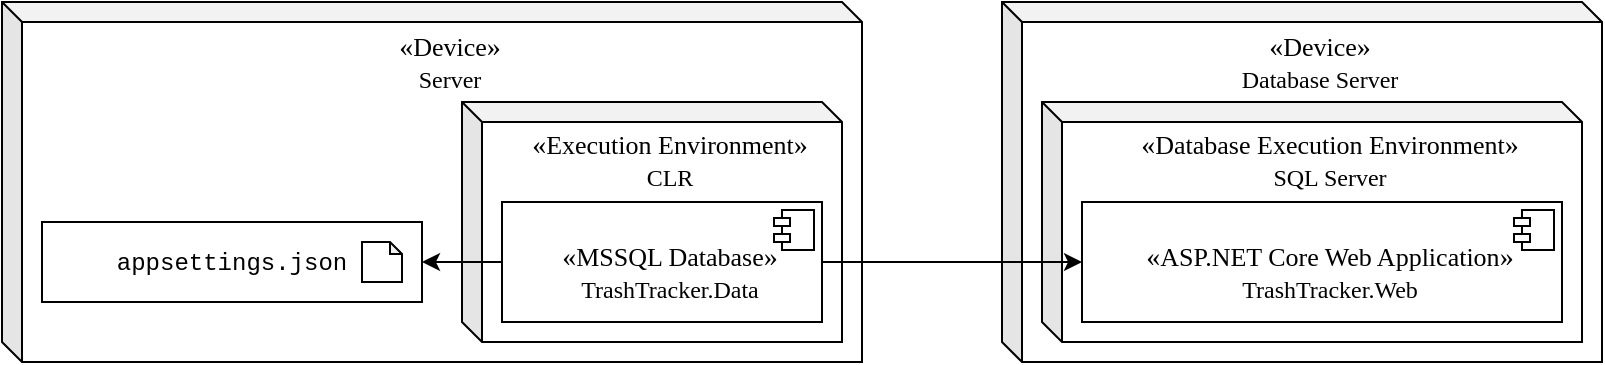 <mxfile version="24.0.4" type="device">
  <diagram name="1 oldal" id="anxkqq9LLscd38p4YCPu">
    <mxGraphModel dx="1434" dy="884" grid="1" gridSize="10" guides="1" tooltips="1" connect="1" arrows="1" fold="1" page="1" pageScale="1" pageWidth="1600" pageHeight="900" math="0" shadow="0">
      <root>
        <mxCell id="0" />
        <mxCell id="1" parent="0" />
        <mxCell id="oI3wsLySmZLWZRdsP4ce-13" value="" style="group" vertex="1" connectable="0" parent="1">
          <mxGeometry x="140" y="100" width="430" height="180" as="geometry" />
        </mxCell>
        <mxCell id="oI3wsLySmZLWZRdsP4ce-6" value="&lt;div&gt;&lt;p style=&quot;margin: 0px 0px 0px 8px;&quot;&gt;&lt;font face=&quot;Garamond&quot;&gt;&lt;font style=&quot;font-size: 14px;&quot;&gt;«&lt;/font&gt;&lt;font style=&quot;font-size: 13px;&quot;&gt;Device&lt;/font&gt;&lt;font style=&quot;font-size: 14px;&quot;&gt;»&lt;/font&gt;&lt;/font&gt;&lt;/p&gt;&lt;p style=&quot;margin: 0px 0px 0px 8px;&quot;&gt;&lt;font face=&quot;Garamond&quot;&gt;Server&lt;/font&gt;&lt;/p&gt;&lt;p style=&quot;margin: 0px 0px 0px 8px;&quot;&gt;&lt;font face=&quot;Garamond&quot;&gt;&lt;br&gt;&lt;/font&gt;&lt;/p&gt;&lt;p style=&quot;margin: 0px 0px 0px 8px;&quot;&gt;&lt;font face=&quot;Garamond&quot;&gt;&lt;br&gt;&lt;/font&gt;&lt;/p&gt;&lt;p style=&quot;margin: 0px 0px 0px 8px;&quot;&gt;&lt;font face=&quot;Garamond&quot;&gt;&lt;br&gt;&lt;/font&gt;&lt;/p&gt;&lt;p style=&quot;margin: 0px 0px 0px 8px;&quot;&gt;&lt;font face=&quot;Garamond&quot;&gt;&lt;br&gt;&lt;/font&gt;&lt;/p&gt;&lt;p style=&quot;margin: 0px 0px 0px 8px;&quot;&gt;&lt;font face=&quot;Garamond&quot;&gt;&lt;br&gt;&lt;/font&gt;&lt;/p&gt;&lt;p style=&quot;margin: 0px 0px 0px 8px;&quot;&gt;&lt;font face=&quot;Garamond&quot;&gt;&lt;br&gt;&lt;/font&gt;&lt;/p&gt;&lt;p style=&quot;margin: 0px 0px 0px 8px;&quot;&gt;&lt;font face=&quot;Garamond&quot;&gt;&lt;br&gt;&lt;/font&gt;&lt;/p&gt;&lt;p style=&quot;margin: 0px 0px 0px 8px;&quot;&gt;&lt;font face=&quot;Garamond&quot;&gt;&lt;br&gt;&lt;/font&gt;&lt;/p&gt;&lt;p style=&quot;margin: 0px 0px 0px 8px;&quot;&gt;&lt;font face=&quot;Garamond&quot;&gt;&lt;br&gt;&lt;/font&gt;&lt;/p&gt;&lt;/div&gt;" style="shape=cube;whiteSpace=wrap;html=1;boundedLbl=1;backgroundOutline=1;darkOpacity=0.05;darkOpacity2=0.1;size=10;container=0;" vertex="1" parent="oI3wsLySmZLWZRdsP4ce-13">
          <mxGeometry width="430" height="180" as="geometry" />
        </mxCell>
        <mxCell id="oI3wsLySmZLWZRdsP4ce-3" value="&lt;div&gt;&lt;p style=&quot;margin: 0px 0px 0px 8px;&quot;&gt;&lt;font face=&quot;Garamond&quot;&gt;&lt;font style=&quot;font-size: 14px;&quot;&gt;«&lt;/font&gt;&lt;font style=&quot;font-size: 13px;&quot;&gt;Execution Environment&lt;/font&gt;&lt;font style=&quot;font-size: 14px;&quot;&gt;»&lt;/font&gt;&lt;/font&gt;&lt;/p&gt;&lt;p style=&quot;margin: 0px 0px 0px 8px;&quot;&gt;&lt;font face=&quot;Garamond&quot;&gt;CLR&lt;/font&gt;&lt;/p&gt;&lt;p style=&quot;margin: 0px 0px 0px 8px;&quot;&gt;&lt;font face=&quot;Garamond&quot;&gt;&lt;br&gt;&lt;/font&gt;&lt;/p&gt;&lt;p style=&quot;margin: 0px 0px 0px 8px;&quot;&gt;&lt;font face=&quot;Garamond&quot;&gt;&lt;br&gt;&lt;/font&gt;&lt;/p&gt;&lt;p style=&quot;margin: 0px 0px 0px 8px;&quot;&gt;&lt;font face=&quot;Garamond&quot;&gt;&lt;br&gt;&lt;/font&gt;&lt;/p&gt;&lt;p style=&quot;margin: 0px 0px 0px 8px;&quot;&gt;&lt;font face=&quot;Garamond&quot;&gt;&lt;br&gt;&lt;/font&gt;&lt;/p&gt;&lt;p style=&quot;margin: 0px 0px 0px 8px;&quot;&gt;&lt;font face=&quot;Garamond&quot;&gt;&lt;br&gt;&lt;/font&gt;&lt;/p&gt;&lt;/div&gt;" style="shape=cube;whiteSpace=wrap;html=1;boundedLbl=1;backgroundOutline=1;darkOpacity=0.05;darkOpacity2=0.1;size=10;container=0;" vertex="1" parent="oI3wsLySmZLWZRdsP4ce-13">
          <mxGeometry x="230" y="50" width="190" height="120" as="geometry" />
        </mxCell>
        <mxCell id="t8OtjUGjccsQRjoJCPrV-1" value="&lt;p style=&quot;margin:0px;margin-top:6px;text-align:center;&quot;&gt;&lt;font face=&quot;Garamond&quot;&gt;&lt;br&gt;&lt;/font&gt;&lt;/p&gt;&lt;p style=&quot;margin: 0px 0px 0px 8px;&quot;&gt;&lt;font face=&quot;Garamond&quot;&gt;&lt;font style=&quot;font-size: 14px;&quot;&gt;«&lt;/font&gt;&lt;span style=&quot;font-size: 13px;&quot;&gt;MSSQL Database&lt;/span&gt;&lt;font style=&quot;font-size: 14px;&quot;&gt;»&lt;/font&gt;&lt;/font&gt;&lt;/p&gt;&lt;p style=&quot;margin: 0px 0px 0px 8px;&quot;&gt;&lt;font face=&quot;Garamond&quot; style=&quot;font-size: 12px;&quot;&gt;TrashTracker.Data&lt;/font&gt;&lt;/p&gt;" style="align=center;overflow=fill;html=1;dropTarget=0;whiteSpace=wrap;container=0;" parent="oI3wsLySmZLWZRdsP4ce-13" vertex="1">
          <mxGeometry x="250" y="100" width="160" height="60" as="geometry" />
        </mxCell>
        <mxCell id="t8OtjUGjccsQRjoJCPrV-2" value="" style="shape=component;jettyWidth=8;jettyHeight=4;container=0;" parent="oI3wsLySmZLWZRdsP4ce-13" vertex="1">
          <mxGeometry x="386" y="104" width="20" height="20" as="geometry">
            <mxPoint x="-24" y="4" as="offset" />
          </mxGeometry>
        </mxCell>
        <mxCell id="oI3wsLySmZLWZRdsP4ce-11" value="" style="group" vertex="1" connectable="0" parent="oI3wsLySmZLWZRdsP4ce-13">
          <mxGeometry x="20" y="110" width="190" height="40" as="geometry" />
        </mxCell>
        <mxCell id="oI3wsLySmZLWZRdsP4ce-8" value="&lt;font face=&quot;Courier New&quot;&gt;appsettings.json&lt;/font&gt;" style="html=1;dropTarget=0;whiteSpace=wrap;" vertex="1" parent="oI3wsLySmZLWZRdsP4ce-11">
          <mxGeometry width="190" height="40" as="geometry" />
        </mxCell>
        <mxCell id="oI3wsLySmZLWZRdsP4ce-10" value="" style="shape=note;whiteSpace=wrap;html=1;backgroundOutline=1;darkOpacity=0.05;size=6;" vertex="1" parent="oI3wsLySmZLWZRdsP4ce-11">
          <mxGeometry x="160" y="10" width="20" height="20" as="geometry" />
        </mxCell>
        <mxCell id="oI3wsLySmZLWZRdsP4ce-12" style="edgeStyle=orthogonalEdgeStyle;rounded=0;orthogonalLoop=1;jettySize=auto;html=1;exitX=1;exitY=0.5;exitDx=0;exitDy=0;entryX=0;entryY=0.5;entryDx=0;entryDy=0;endArrow=none;endFill=0;startArrow=classic;startFill=1;" edge="1" parent="oI3wsLySmZLWZRdsP4ce-13" source="oI3wsLySmZLWZRdsP4ce-8" target="t8OtjUGjccsQRjoJCPrV-1">
          <mxGeometry relative="1" as="geometry" />
        </mxCell>
        <mxCell id="oI3wsLySmZLWZRdsP4ce-15" value="" style="group" vertex="1" connectable="0" parent="1">
          <mxGeometry x="640" y="100" width="300" height="180" as="geometry" />
        </mxCell>
        <mxCell id="oI3wsLySmZLWZRdsP4ce-14" value="&lt;p style=&quot;margin: 0px 0px 0px 8px;&quot;&gt;&lt;font face=&quot;Garamond&quot;&gt;&lt;font style=&quot;font-size: 14px;&quot;&gt;«&lt;/font&gt;&lt;font style=&quot;font-size: 13px;&quot;&gt;Device&lt;/font&gt;&lt;font style=&quot;font-size: 14px;&quot;&gt;»&lt;/font&gt;&lt;/font&gt;&lt;/p&gt;&lt;p style=&quot;margin: 0px 0px 0px 8px;&quot;&gt;&lt;font face=&quot;Garamond&quot;&gt;Database Server&lt;/font&gt;&lt;/p&gt;&lt;p style=&quot;margin: 0px 0px 0px 8px;&quot;&gt;&lt;font face=&quot;Garamond&quot;&gt;&lt;br&gt;&lt;/font&gt;&lt;/p&gt;&lt;p style=&quot;margin: 0px 0px 0px 8px;&quot;&gt;&lt;font face=&quot;Garamond&quot;&gt;&lt;br&gt;&lt;/font&gt;&lt;/p&gt;&lt;p style=&quot;margin: 0px 0px 0px 8px;&quot;&gt;&lt;font face=&quot;Garamond&quot;&gt;&lt;br&gt;&lt;/font&gt;&lt;/p&gt;&lt;p style=&quot;margin: 0px 0px 0px 8px;&quot;&gt;&lt;font face=&quot;Garamond&quot;&gt;&lt;br&gt;&lt;/font&gt;&lt;/p&gt;&lt;p style=&quot;margin: 0px 0px 0px 8px;&quot;&gt;&lt;font face=&quot;Garamond&quot;&gt;&lt;br&gt;&lt;/font&gt;&lt;/p&gt;&lt;p style=&quot;margin: 0px 0px 0px 8px;&quot;&gt;&lt;font face=&quot;Garamond&quot;&gt;&lt;br&gt;&lt;/font&gt;&lt;/p&gt;&lt;p style=&quot;margin: 0px 0px 0px 8px;&quot;&gt;&lt;font face=&quot;Garamond&quot;&gt;&lt;br&gt;&lt;/font&gt;&lt;/p&gt;&lt;p style=&quot;margin: 0px 0px 0px 8px;&quot;&gt;&lt;font face=&quot;Garamond&quot;&gt;&lt;br&gt;&lt;/font&gt;&lt;/p&gt;&lt;p style=&quot;margin: 0px 0px 0px 8px;&quot;&gt;&lt;font face=&quot;Garamond&quot;&gt;&lt;br&gt;&lt;/font&gt;&lt;/p&gt;" style="shape=cube;whiteSpace=wrap;html=1;boundedLbl=1;backgroundOutline=1;darkOpacity=0.05;darkOpacity2=0.1;size=10;" vertex="1" parent="oI3wsLySmZLWZRdsP4ce-15">
          <mxGeometry width="300" height="180" as="geometry" />
        </mxCell>
        <mxCell id="oI3wsLySmZLWZRdsP4ce-5" value="&lt;p style=&quot;margin: 0px 0px 0px 8px;&quot;&gt;&lt;font face=&quot;Garamond&quot;&gt;&lt;font style=&quot;font-size: 14px;&quot;&gt;«&lt;/font&gt;&lt;font style=&quot;font-size: 13px;&quot;&gt;Database Execution Environment&lt;/font&gt;&lt;font style=&quot;font-size: 14px;&quot;&gt;»&lt;/font&gt;&lt;/font&gt;&lt;/p&gt;&lt;p style=&quot;margin: 0px 0px 0px 8px;&quot;&gt;&lt;font face=&quot;Garamond&quot;&gt;SQL Server&lt;/font&gt;&lt;/p&gt;&lt;p style=&quot;margin: 0px 0px 0px 8px;&quot;&gt;&lt;font face=&quot;Garamond&quot;&gt;&lt;br&gt;&lt;/font&gt;&lt;/p&gt;&lt;p style=&quot;margin: 0px 0px 0px 8px;&quot;&gt;&lt;font face=&quot;Garamond&quot;&gt;&lt;br&gt;&lt;/font&gt;&lt;/p&gt;&lt;p style=&quot;margin: 0px 0px 0px 8px;&quot;&gt;&lt;font face=&quot;Garamond&quot;&gt;&lt;br&gt;&lt;/font&gt;&lt;/p&gt;&lt;p style=&quot;margin: 0px 0px 0px 8px;&quot;&gt;&lt;font face=&quot;Garamond&quot;&gt;&lt;br&gt;&lt;/font&gt;&lt;/p&gt;&lt;p style=&quot;margin: 0px 0px 0px 8px;&quot;&gt;&lt;br&gt;&lt;/p&gt;" style="shape=cube;whiteSpace=wrap;html=1;boundedLbl=1;backgroundOutline=1;darkOpacity=0.05;darkOpacity2=0.1;size=10;" vertex="1" parent="oI3wsLySmZLWZRdsP4ce-15">
          <mxGeometry x="20" y="50" width="270" height="120" as="geometry" />
        </mxCell>
        <mxCell id="t8OtjUGjccsQRjoJCPrV-5" value="&lt;p style=&quot;margin:0px;margin-top:6px;text-align:center;&quot;&gt;&lt;font face=&quot;Garamond&quot;&gt;&lt;br&gt;&lt;/font&gt;&lt;/p&gt;&lt;p style=&quot;margin: 0px 0px 0px 8px;&quot;&gt;&lt;font face=&quot;Garamond&quot;&gt;&lt;font style=&quot;font-size: 14px;&quot;&gt;«&lt;/font&gt;&lt;font style=&quot;font-size: 13px;&quot;&gt;ASP.NET Core Web Application&lt;/font&gt;&lt;font style=&quot;font-size: 14px;&quot;&gt;»&lt;/font&gt;&lt;/font&gt;&lt;/p&gt;&lt;p style=&quot;margin: 0px 0px 0px 8px;&quot;&gt;&lt;font face=&quot;Garamond&quot; style=&quot;font-size: 12px;&quot;&gt;TrashTracker.Web&lt;/font&gt;&lt;/p&gt;" style="align=center;overflow=fill;html=1;dropTarget=0;whiteSpace=wrap;" parent="oI3wsLySmZLWZRdsP4ce-15" vertex="1">
          <mxGeometry x="40" y="100" width="240" height="60" as="geometry" />
        </mxCell>
        <mxCell id="t8OtjUGjccsQRjoJCPrV-6" value="" style="shape=component;jettyWidth=8;jettyHeight=4;" parent="t8OtjUGjccsQRjoJCPrV-5" vertex="1">
          <mxGeometry x="1" width="20" height="20" relative="1" as="geometry">
            <mxPoint x="-24" y="4" as="offset" />
          </mxGeometry>
        </mxCell>
        <mxCell id="oI3wsLySmZLWZRdsP4ce-1" style="edgeStyle=orthogonalEdgeStyle;rounded=0;orthogonalLoop=1;jettySize=auto;html=1;exitX=1;exitY=0.5;exitDx=0;exitDy=0;entryX=0;entryY=0.5;entryDx=0;entryDy=0;" edge="1" parent="1" source="t8OtjUGjccsQRjoJCPrV-1" target="t8OtjUGjccsQRjoJCPrV-5">
          <mxGeometry relative="1" as="geometry" />
        </mxCell>
      </root>
    </mxGraphModel>
  </diagram>
</mxfile>
